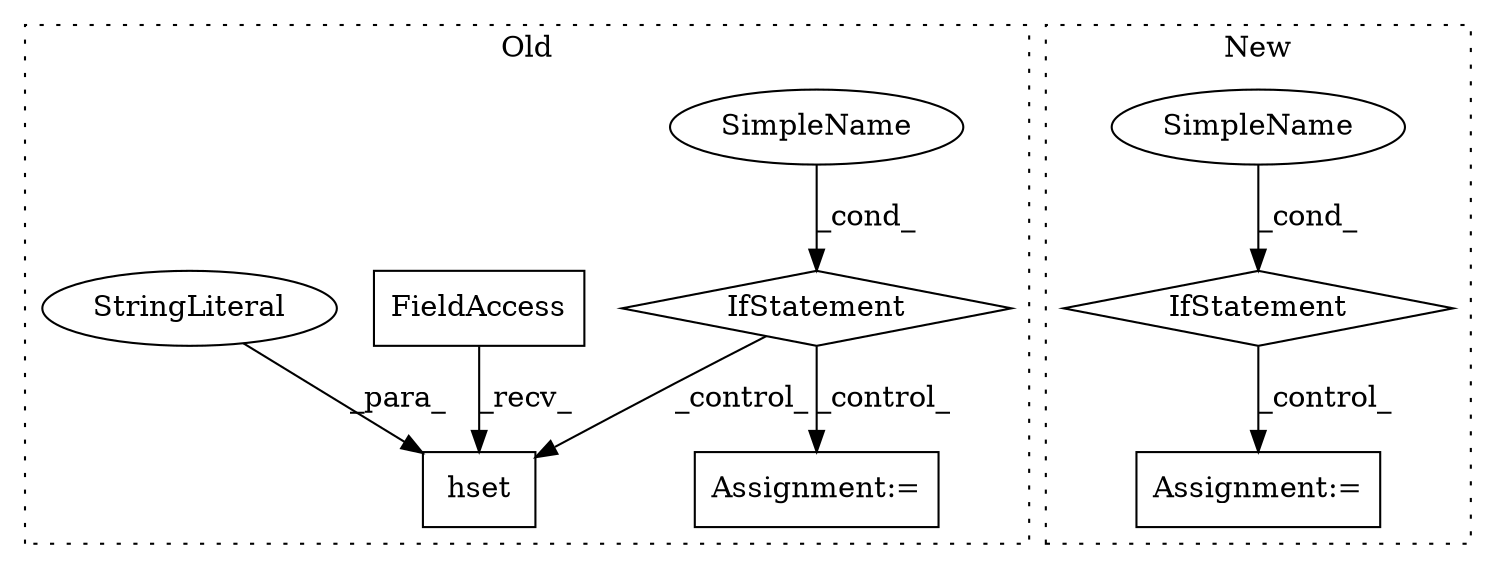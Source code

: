 digraph G {
subgraph cluster0 {
1 [label="hset" a="32" s="25910,25939" l="5,1" shape="box"];
3 [label="FieldAccess" a="22" s="25903" l="6" shape="box"];
4 [label="IfStatement" a="25" s="25715,25723" l="4,2" shape="diamond"];
5 [label="SimpleName" a="42" s="25719" l="4" shape="ellipse"];
8 [label="StringLiteral" a="45" s="25915" l="9" shape="ellipse"];
9 [label="Assignment:=" a="7" s="25756" l="1" shape="box"];
label = "Old";
style="dotted";
}
subgraph cluster1 {
2 [label="IfStatement" a="25" s="25498,25507" l="4,2" shape="diamond"];
6 [label="SimpleName" a="42" s="" l="" shape="ellipse"];
7 [label="Assignment:=" a="7" s="25546" l="1" shape="box"];
label = "New";
style="dotted";
}
2 -> 7 [label="_control_"];
3 -> 1 [label="_recv_"];
4 -> 1 [label="_control_"];
4 -> 9 [label="_control_"];
5 -> 4 [label="_cond_"];
6 -> 2 [label="_cond_"];
8 -> 1 [label="_para_"];
}